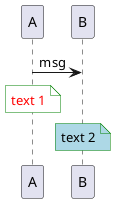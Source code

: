 {
  "sha1": "rxb12na5k0dyat2wn9wrbndxrwk9mbt",
  "insertion": {
    "when": "2024-06-04T17:28:44.384Z",
    "user": "plantuml@gmail.com"
  }
}
@startuml
skinparam note {
BackgroundColor<<st1>> #white
BorderColor<<st1>> #green
FontColor<<st1>> #red
}
A -> B : msg
note<<st1>> over A : text 1
note over B #line:green;back:lightblue : text 2
@enduml
